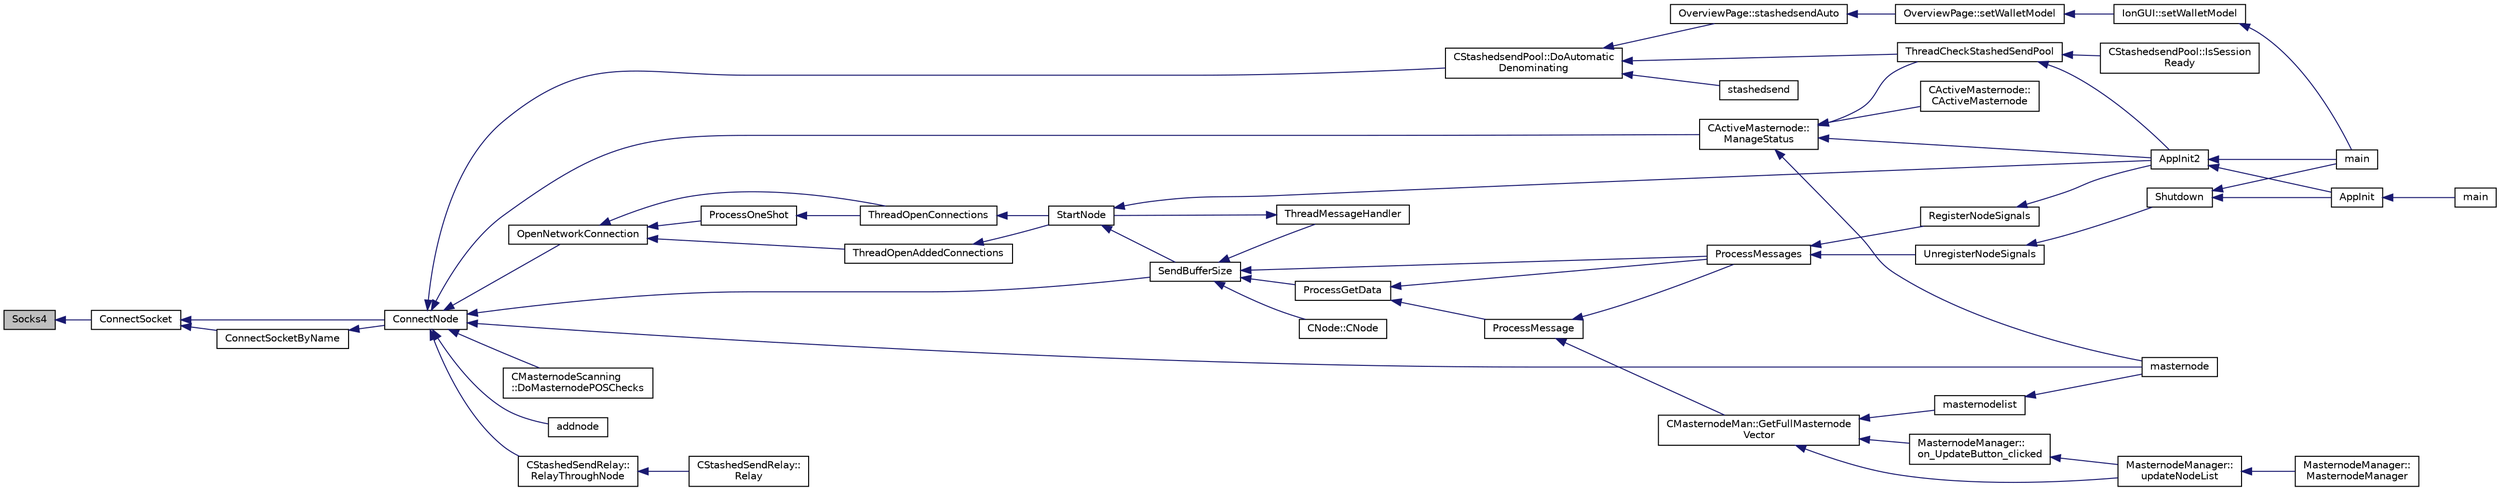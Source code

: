 digraph "Socks4"
{
  edge [fontname="Helvetica",fontsize="10",labelfontname="Helvetica",labelfontsize="10"];
  node [fontname="Helvetica",fontsize="10",shape=record];
  rankdir="LR";
  Node667 [label="Socks4",height=0.2,width=0.4,color="black", fillcolor="grey75", style="filled", fontcolor="black"];
  Node667 -> Node668 [dir="back",color="midnightblue",fontsize="10",style="solid",fontname="Helvetica"];
  Node668 [label="ConnectSocket",height=0.2,width=0.4,color="black", fillcolor="white", style="filled",URL="$da/df0/netbase_8h.html#a1647b6ef2c58fd2f57f9243d3f17093d"];
  Node668 -> Node669 [dir="back",color="midnightblue",fontsize="10",style="solid",fontname="Helvetica"];
  Node669 [label="ConnectNode",height=0.2,width=0.4,color="black", fillcolor="white", style="filled",URL="$d7/d97/net_8h.html#ab2c1bd88322f3f689616e70be5b53ade"];
  Node669 -> Node670 [dir="back",color="midnightblue",fontsize="10",style="solid",fontname="Helvetica"];
  Node670 [label="CActiveMasternode::\lManageStatus",height=0.2,width=0.4,color="black", fillcolor="white", style="filled",URL="$d9/d29/class_c_active_masternode.html#a8004b3b2100da7dcfedbd1e959633e51"];
  Node670 -> Node671 [dir="back",color="midnightblue",fontsize="10",style="solid",fontname="Helvetica"];
  Node671 [label="CActiveMasternode::\lCActiveMasternode",height=0.2,width=0.4,color="black", fillcolor="white", style="filled",URL="$d9/d29/class_c_active_masternode.html#a7ffb946d1b2aad0054d3b3efce8c0543"];
  Node670 -> Node672 [dir="back",color="midnightblue",fontsize="10",style="solid",fontname="Helvetica"];
  Node672 [label="AppInit2",height=0.2,width=0.4,color="black", fillcolor="white", style="filled",URL="$d8/dc0/init_8h.html#a1a4c1bfbf6ba1db77e988b89b9cadfd3",tooltip="Initialize ion. "];
  Node672 -> Node673 [dir="back",color="midnightblue",fontsize="10",style="solid",fontname="Helvetica"];
  Node673 [label="AppInit",height=0.2,width=0.4,color="black", fillcolor="white", style="filled",URL="$d4/d35/iond_8cpp.html#ac59316b767e6984e1285f0531275286b"];
  Node673 -> Node674 [dir="back",color="midnightblue",fontsize="10",style="solid",fontname="Helvetica"];
  Node674 [label="main",height=0.2,width=0.4,color="black", fillcolor="white", style="filled",URL="$d4/d35/iond_8cpp.html#a0ddf1224851353fc92bfbff6f499fa97"];
  Node672 -> Node675 [dir="back",color="midnightblue",fontsize="10",style="solid",fontname="Helvetica"];
  Node675 [label="main",height=0.2,width=0.4,color="black", fillcolor="white", style="filled",URL="$d5/d2d/ion_8cpp.html#a0ddf1224851353fc92bfbff6f499fa97"];
  Node670 -> Node676 [dir="back",color="midnightblue",fontsize="10",style="solid",fontname="Helvetica"];
  Node676 [label="masternode",height=0.2,width=0.4,color="black", fillcolor="white", style="filled",URL="$d5/d6b/rpcstashedsend_8cpp.html#a30609e443aeb47c29ed0878d16b1b5e1"];
  Node670 -> Node677 [dir="back",color="midnightblue",fontsize="10",style="solid",fontname="Helvetica"];
  Node677 [label="ThreadCheckStashedSendPool",height=0.2,width=0.4,color="black", fillcolor="white", style="filled",URL="$d9/dbc/stashedsend_8h.html#ab583ddc86effded8432ea5387f77d883"];
  Node677 -> Node672 [dir="back",color="midnightblue",fontsize="10",style="solid",fontname="Helvetica"];
  Node677 -> Node678 [dir="back",color="midnightblue",fontsize="10",style="solid",fontname="Helvetica"];
  Node678 [label="CStashedsendPool::IsSession\lReady",height=0.2,width=0.4,color="black", fillcolor="white", style="filled",URL="$dd/d8a/class_c_stashedsend_pool.html#acb903e97bacd0ecf2f1c3c0d82e6641c",tooltip="Do we have enough users to take entries? "];
  Node669 -> Node679 [dir="back",color="midnightblue",fontsize="10",style="solid",fontname="Helvetica"];
  Node679 [label="CMasternodeScanning\l::DoMasternodePOSChecks",height=0.2,width=0.4,color="black", fillcolor="white", style="filled",URL="$d5/d9f/class_c_masternode_scanning.html#a6bc18fb7508f702e2a2d1c3731342f8f"];
  Node669 -> Node680 [dir="back",color="midnightblue",fontsize="10",style="solid",fontname="Helvetica"];
  Node680 [label="OpenNetworkConnection",height=0.2,width=0.4,color="black", fillcolor="white", style="filled",URL="$dd/d84/net_8cpp.html#aa19cb8e6cf23a990e585f2bbf9ece276"];
  Node680 -> Node681 [dir="back",color="midnightblue",fontsize="10",style="solid",fontname="Helvetica"];
  Node681 [label="ProcessOneShot",height=0.2,width=0.4,color="black", fillcolor="white", style="filled",URL="$dd/d84/net_8cpp.html#af2ec2d087be42005dc76eac64a531088"];
  Node681 -> Node682 [dir="back",color="midnightblue",fontsize="10",style="solid",fontname="Helvetica"];
  Node682 [label="ThreadOpenConnections",height=0.2,width=0.4,color="black", fillcolor="white", style="filled",URL="$dd/d84/net_8cpp.html#a3b4720330e61127963a43df26b80f804"];
  Node682 -> Node683 [dir="back",color="midnightblue",fontsize="10",style="solid",fontname="Helvetica"];
  Node683 [label="StartNode",height=0.2,width=0.4,color="black", fillcolor="white", style="filled",URL="$d7/d97/net_8h.html#a9396d8054e8f74959e9391871aaddde0"];
  Node683 -> Node672 [dir="back",color="midnightblue",fontsize="10",style="solid",fontname="Helvetica"];
  Node683 -> Node684 [dir="back",color="midnightblue",fontsize="10",style="solid",fontname="Helvetica"];
  Node684 [label="SendBufferSize",height=0.2,width=0.4,color="black", fillcolor="white", style="filled",URL="$d7/d97/net_8h.html#a13f289d6233bd32b78a38793f76bdccb"];
  Node684 -> Node685 [dir="back",color="midnightblue",fontsize="10",style="solid",fontname="Helvetica"];
  Node685 [label="ProcessGetData",height=0.2,width=0.4,color="black", fillcolor="white", style="filled",URL="$df/d0a/main_8cpp.html#a3be415b83ecfe1f4215e0bd28c3b1eec"];
  Node685 -> Node686 [dir="back",color="midnightblue",fontsize="10",style="solid",fontname="Helvetica"];
  Node686 [label="ProcessMessage",height=0.2,width=0.4,color="black", fillcolor="white", style="filled",URL="$df/d0a/main_8cpp.html#a8ba92b1a4bce3c835e887a9073d17d8e"];
  Node686 -> Node687 [dir="back",color="midnightblue",fontsize="10",style="solid",fontname="Helvetica"];
  Node687 [label="ProcessMessages",height=0.2,width=0.4,color="black", fillcolor="white", style="filled",URL="$d4/dbf/main_8h.html#a196f9318f02448b85b28d612698934fd"];
  Node687 -> Node688 [dir="back",color="midnightblue",fontsize="10",style="solid",fontname="Helvetica"];
  Node688 [label="RegisterNodeSignals",height=0.2,width=0.4,color="black", fillcolor="white", style="filled",URL="$d4/dbf/main_8h.html#ab02615ff65f91d69f8d786ec900baa8a",tooltip="Register with a network node to receive its signals. "];
  Node688 -> Node672 [dir="back",color="midnightblue",fontsize="10",style="solid",fontname="Helvetica"];
  Node687 -> Node689 [dir="back",color="midnightblue",fontsize="10",style="solid",fontname="Helvetica"];
  Node689 [label="UnregisterNodeSignals",height=0.2,width=0.4,color="black", fillcolor="white", style="filled",URL="$d4/dbf/main_8h.html#a3ef0cc6e9d9d6435ee2a5569244d6ebd",tooltip="Unregister a network node. "];
  Node689 -> Node690 [dir="back",color="midnightblue",fontsize="10",style="solid",fontname="Helvetica"];
  Node690 [label="Shutdown",height=0.2,width=0.4,color="black", fillcolor="white", style="filled",URL="$d8/dc0/init_8h.html#ac5f038c2b480cf9ef5e19e3eba8dbaf9"];
  Node690 -> Node673 [dir="back",color="midnightblue",fontsize="10",style="solid",fontname="Helvetica"];
  Node690 -> Node675 [dir="back",color="midnightblue",fontsize="10",style="solid",fontname="Helvetica"];
  Node686 -> Node691 [dir="back",color="midnightblue",fontsize="10",style="solid",fontname="Helvetica"];
  Node691 [label="CMasternodeMan::GetFullMasternode\lVector",height=0.2,width=0.4,color="black", fillcolor="white", style="filled",URL="$dc/d6b/class_c_masternode_man.html#ab39e213a7601e1bef2eba1d5d63206f5"];
  Node691 -> Node692 [dir="back",color="midnightblue",fontsize="10",style="solid",fontname="Helvetica"];
  Node692 [label="MasternodeManager::\lupdateNodeList",height=0.2,width=0.4,color="black", fillcolor="white", style="filled",URL="$d9/d70/class_masternode_manager.html#a5485a8bd6ccf673027165cc1207dfae9"];
  Node692 -> Node693 [dir="back",color="midnightblue",fontsize="10",style="solid",fontname="Helvetica"];
  Node693 [label="MasternodeManager::\lMasternodeManager",height=0.2,width=0.4,color="black", fillcolor="white", style="filled",URL="$d9/d70/class_masternode_manager.html#ad18cb99065e056e6b791e2356de826bf"];
  Node691 -> Node694 [dir="back",color="midnightblue",fontsize="10",style="solid",fontname="Helvetica"];
  Node694 [label="MasternodeManager::\lon_UpdateButton_clicked",height=0.2,width=0.4,color="black", fillcolor="white", style="filled",URL="$d9/d70/class_masternode_manager.html#ae8d07b4d869e3eb09fe1be445eff0430"];
  Node694 -> Node692 [dir="back",color="midnightblue",fontsize="10",style="solid",fontname="Helvetica"];
  Node691 -> Node695 [dir="back",color="midnightblue",fontsize="10",style="solid",fontname="Helvetica"];
  Node695 [label="masternodelist",height=0.2,width=0.4,color="black", fillcolor="white", style="filled",URL="$d5/d6b/rpcstashedsend_8cpp.html#a3a7ed7e37f21eb2912afc6e776f7236c"];
  Node695 -> Node676 [dir="back",color="midnightblue",fontsize="10",style="solid",fontname="Helvetica"];
  Node685 -> Node687 [dir="back",color="midnightblue",fontsize="10",style="solid",fontname="Helvetica"];
  Node684 -> Node687 [dir="back",color="midnightblue",fontsize="10",style="solid",fontname="Helvetica"];
  Node684 -> Node696 [dir="back",color="midnightblue",fontsize="10",style="solid",fontname="Helvetica"];
  Node696 [label="ThreadMessageHandler",height=0.2,width=0.4,color="black", fillcolor="white", style="filled",URL="$dd/d84/net_8cpp.html#a379b0d3521bdd62ac296f219d70c4e30"];
  Node696 -> Node683 [dir="back",color="midnightblue",fontsize="10",style="solid",fontname="Helvetica"];
  Node684 -> Node697 [dir="back",color="midnightblue",fontsize="10",style="solid",fontname="Helvetica"];
  Node697 [label="CNode::CNode",height=0.2,width=0.4,color="black", fillcolor="white", style="filled",URL="$d1/d64/class_c_node.html#a51556705550511146245b9fb2fec09c1"];
  Node680 -> Node682 [dir="back",color="midnightblue",fontsize="10",style="solid",fontname="Helvetica"];
  Node680 -> Node698 [dir="back",color="midnightblue",fontsize="10",style="solid",fontname="Helvetica"];
  Node698 [label="ThreadOpenAddedConnections",height=0.2,width=0.4,color="black", fillcolor="white", style="filled",URL="$dd/d84/net_8cpp.html#a2d1ca95557ae336582b886a251e7fe94"];
  Node698 -> Node683 [dir="back",color="midnightblue",fontsize="10",style="solid",fontname="Helvetica"];
  Node669 -> Node684 [dir="back",color="midnightblue",fontsize="10",style="solid",fontname="Helvetica"];
  Node669 -> Node699 [dir="back",color="midnightblue",fontsize="10",style="solid",fontname="Helvetica"];
  Node699 [label="addnode",height=0.2,width=0.4,color="black", fillcolor="white", style="filled",URL="$df/dab/rpcnet_8cpp.html#ab455bfd729ba34d3bb55b716e62405a3"];
  Node669 -> Node676 [dir="back",color="midnightblue",fontsize="10",style="solid",fontname="Helvetica"];
  Node669 -> Node700 [dir="back",color="midnightblue",fontsize="10",style="solid",fontname="Helvetica"];
  Node700 [label="CStashedSendRelay::\lRelayThroughNode",height=0.2,width=0.4,color="black", fillcolor="white", style="filled",URL="$d2/d25/class_c_stashed_send_relay.html#a3e759315bdccb63c1810582eeffa080e"];
  Node700 -> Node701 [dir="back",color="midnightblue",fontsize="10",style="solid",fontname="Helvetica"];
  Node701 [label="CStashedSendRelay::\lRelay",height=0.2,width=0.4,color="black", fillcolor="white", style="filled",URL="$d2/d25/class_c_stashed_send_relay.html#a1466672b4c8f26d5cef789ea42388718"];
  Node669 -> Node702 [dir="back",color="midnightblue",fontsize="10",style="solid",fontname="Helvetica"];
  Node702 [label="CStashedsendPool::DoAutomatic\lDenominating",height=0.2,width=0.4,color="black", fillcolor="white", style="filled",URL="$dd/d8a/class_c_stashedsend_pool.html#a21f19df4854af34c8f89187c768a524f",tooltip="Passively run Stashedsend in the background according to the configuration in settings (only for QT) ..."];
  Node702 -> Node703 [dir="back",color="midnightblue",fontsize="10",style="solid",fontname="Helvetica"];
  Node703 [label="OverviewPage::stashedsendAuto",height=0.2,width=0.4,color="black", fillcolor="white", style="filled",URL="$d1/d91/class_overview_page.html#abf60d7de5f283687a914b487dc44ca76"];
  Node703 -> Node704 [dir="back",color="midnightblue",fontsize="10",style="solid",fontname="Helvetica"];
  Node704 [label="OverviewPage::setWalletModel",height=0.2,width=0.4,color="black", fillcolor="white", style="filled",URL="$d1/d91/class_overview_page.html#a2ed52a3a87e9c74fee38fa873c9bc71f"];
  Node704 -> Node705 [dir="back",color="midnightblue",fontsize="10",style="solid",fontname="Helvetica"];
  Node705 [label="IonGUI::setWalletModel",height=0.2,width=0.4,color="black", fillcolor="white", style="filled",URL="$dc/d0b/class_ion_g_u_i.html#a37f87db65498b036d387c705a749c45d",tooltip="Set the wallet model. "];
  Node705 -> Node675 [dir="back",color="midnightblue",fontsize="10",style="solid",fontname="Helvetica"];
  Node702 -> Node706 [dir="back",color="midnightblue",fontsize="10",style="solid",fontname="Helvetica"];
  Node706 [label="stashedsend",height=0.2,width=0.4,color="black", fillcolor="white", style="filled",URL="$d5/d6b/rpcstashedsend_8cpp.html#a5a7cb1ad55aeaa8bcbb5172e9153a75a"];
  Node702 -> Node677 [dir="back",color="midnightblue",fontsize="10",style="solid",fontname="Helvetica"];
  Node668 -> Node707 [dir="back",color="midnightblue",fontsize="10",style="solid",fontname="Helvetica"];
  Node707 [label="ConnectSocketByName",height=0.2,width=0.4,color="black", fillcolor="white", style="filled",URL="$da/df0/netbase_8h.html#a6b06ed45e08d73e435c656a4dfcb0a95"];
  Node707 -> Node669 [dir="back",color="midnightblue",fontsize="10",style="solid",fontname="Helvetica"];
}
